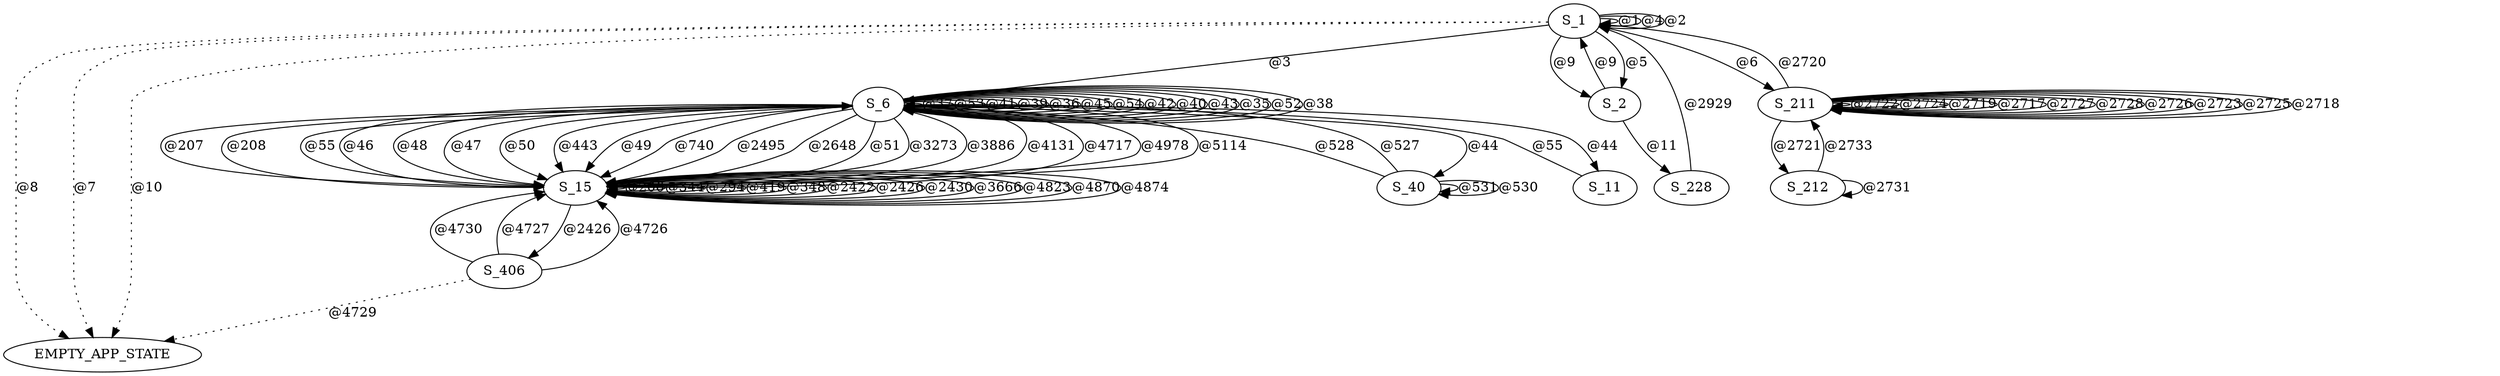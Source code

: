 digraph graphtest {
  S_1 -> S_2  [ label="@5"] ;
  S_1 -> EMPTY_APP_STATE  [ style=dotted,label="@8"] ;
  S_1 -> S_6  [ label="@3"] ;
  S_1 -> S_1  [ label="@1"] ;
  S_1 -> EMPTY_APP_STATE  [ style=dotted,label="@7"] ;
  S_1 -> S_1  [ label="@4"] ;
  S_1 -> EMPTY_APP_STATE  [ style=dotted,label="@10"] ;
  S_1 -> S_211  [ label="@6"] ;
  S_1 -> S_1  [ label="@2"] ;
  S_1 -> S_2  [ label="@9"] ;
  S_2 -> S_1  [ label="@9"] ;
  S_2 -> S_228  [ label="@11"] ;
  S_6 -> S_6  [ label="@37"] ;
  S_6 -> S_6  [ label="@53"] ;
  S_6 -> S_6  [ label="@41"] ;
  S_6 -> S_6  [ label="@39"] ;
  S_6 -> S_11  [ label="@44"] ;
  S_6 -> S_6  [ label="@36"] ;
  S_6 -> S_6  [ label="@45"] ;
  S_6 -> S_15  [ label="@46"] ;
  S_6 -> S_6  [ label="@54"] ;
  S_6 -> S_6  [ label="@42"] ;
  S_6 -> S_6  [ label="@40"] ;
  S_6 -> S_15  [ label="@48"] ;
  S_6 -> S_6  [ label="@43"] ;
  S_6 -> S_15  [ label="@47"] ;
  S_6 -> S_6  [ label="@35"] ;
  S_6 -> S_6  [ label="@52"] ;
  S_6 -> S_15  [ label="@50"] ;
  S_6 -> S_6  [ label="@38"] ;
  S_6 -> S_15  [ label="@443"] ;
  S_6 -> S_15  [ label="@49"] ;
  S_6 -> S_40  [ label="@44"] ;
  S_6 -> S_15  [ label="@740"] ;
  S_6 -> S_15  [ label="@2495"] ;
  S_6 -> S_15  [ label="@2648"] ;
  S_6 -> S_15  [ label="@51"] ;
  S_6 -> S_15  [ label="@3273"] ;
  S_6 -> S_15  [ label="@3886"] ;
  S_6 -> S_15  [ label="@4131"] ;
  S_6 -> S_15  [ label="@4717"] ;
  S_6 -> S_15  [ label="@4978"] ;
  S_6 -> S_15  [ label="@5114"] ;
  S_11 -> S_6  [ label="@55"] ;
  S_15 -> S_6  [ label="@207"] ;
  S_15 -> S_6  [ label="@208"] ;
  S_15 -> S_15  [ label="@206"] ;
  S_15 -> S_15  [ label="@344"] ;
  S_15 -> S_15  [ label="@294"] ;
  S_15 -> S_15  [ label="@419"] ;
  S_15 -> S_6  [ label="@55"] ;
  S_15 -> S_15  [ label="@348"] ;
  S_15 -> S_15  [ label="@2422"] ;
  S_15 -> S_15  [ label="@2426"] ;
  S_15 -> S_15  [ label="@2430"] ;
  S_15 -> S_15  [ label="@3666"] ;
  S_15 -> S_406  [ label="@2426"] ;
  S_15 -> S_15  [ label="@4823"] ;
  S_15 -> S_15  [ label="@4870"] ;
  S_15 -> S_15  [ label="@4874"] ;
  S_40 -> S_6  [ label="@528"] ;
  S_40 -> S_40  [ label="@531"] ;
  S_40 -> S_40  [ label="@530"] ;
  S_40 -> S_6  [ label="@527"] ;
  S_211 -> S_212  [ label="@2721"] ;
  S_211 -> S_211  [ label="@2722"] ;
  S_211 -> S_211  [ label="@2724"] ;
  S_211 -> S_211  [ label="@2719"] ;
  S_211 -> S_211  [ label="@2717"] ;
  S_211 -> S_211  [ label="@2727"] ;
  S_211 -> S_211  [ label="@2728"] ;
  S_211 -> S_211  [ label="@2726"] ;
  S_211 -> S_211  [ label="@2723"] ;
  S_211 -> S_211  [ label="@2725"] ;
  S_211 -> S_211  [ label="@2718"] ;
  S_211 -> S_1  [ label="@2720"] ;
  S_212 -> S_212  [ label="@2731"] ;
  S_212 -> S_211  [ label="@2733"] ;
  S_228 -> S_1  [ label="@2929"] ;
  S_406 -> S_15  [ label="@4726"] ;
  S_406 -> EMPTY_APP_STATE  [ style=dotted,label="@4729"] ;
  S_406 -> S_15  [ label="@4730"] ;
  S_406 -> S_15  [ label="@4727"] ;
}